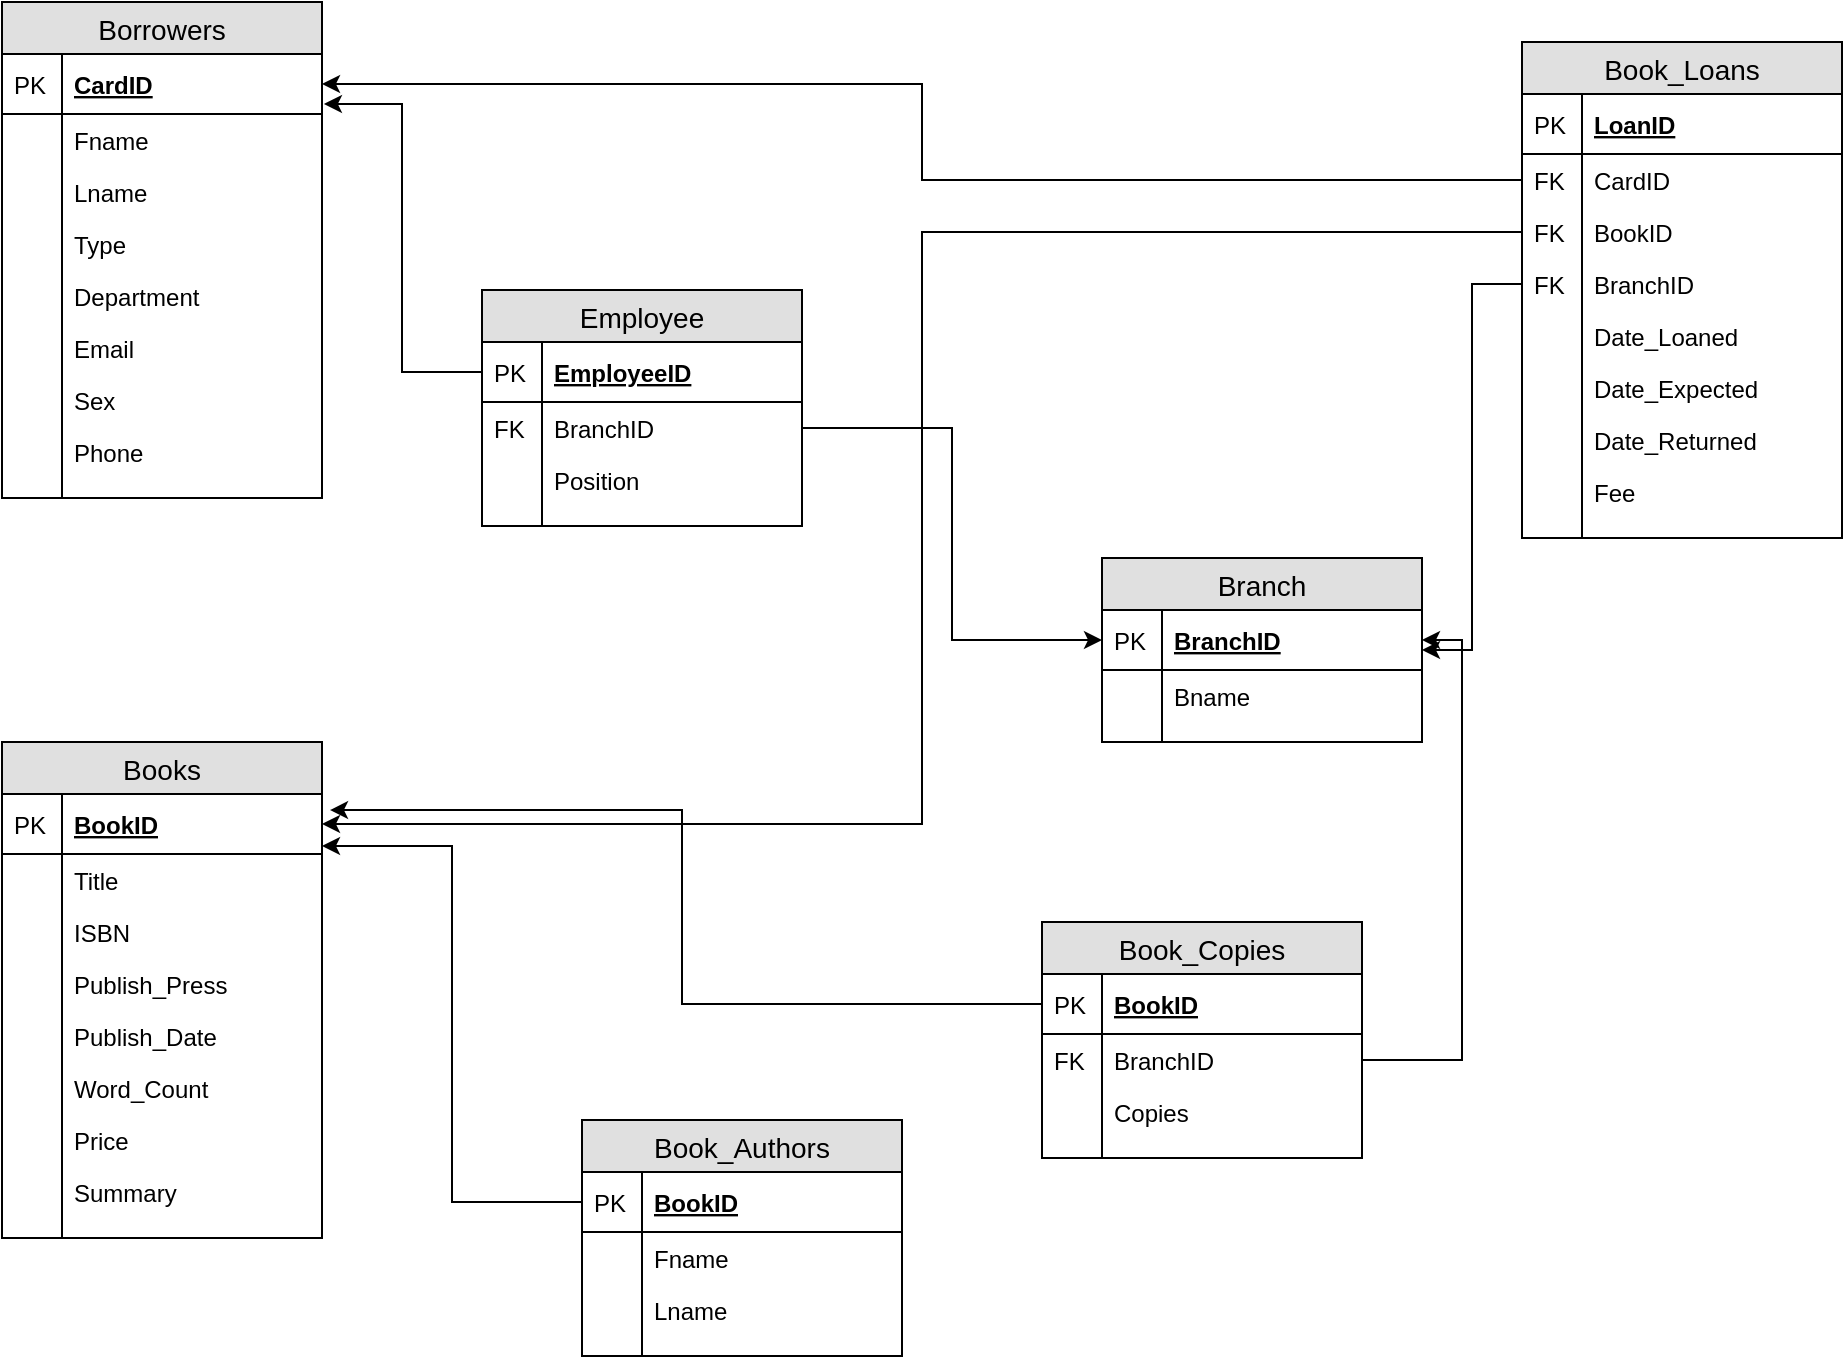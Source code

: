 <mxfile version="12.2.3" type="github" pages="1"><diagram name="Page-1" id="e56a1550-8fbb-45ad-956c-1786394a9013"><mxGraphModel dx="1408" dy="731" grid="1" gridSize="10" guides="1" tooltips="1" connect="1" arrows="1" fold="1" page="1" pageScale="1" pageWidth="1100" pageHeight="850" background="#ffffff" math="0" shadow="0"><root><mxCell id="0"/><mxCell id="1" parent="0"/><mxCell id="LZqn6w5sc886-a7bWLc2-1" value="Borrowers" style="swimlane;fontStyle=0;childLayout=stackLayout;horizontal=1;startSize=26;fillColor=#e0e0e0;horizontalStack=0;resizeParent=1;resizeParentMax=0;resizeLast=0;collapsible=1;marginBottom=0;swimlaneFillColor=#ffffff;align=center;fontSize=14;" vertex="1" parent="1"><mxGeometry x="20" y="130" width="160" height="248" as="geometry"/></mxCell><mxCell id="LZqn6w5sc886-a7bWLc2-2" value="CardID" style="shape=partialRectangle;top=0;left=0;right=0;bottom=1;align=left;verticalAlign=middle;fillColor=none;spacingLeft=34;spacingRight=4;overflow=hidden;rotatable=0;points=[[0,0.5],[1,0.5]];portConstraint=eastwest;dropTarget=0;fontStyle=5;fontSize=12;" vertex="1" parent="LZqn6w5sc886-a7bWLc2-1"><mxGeometry y="26" width="160" height="30" as="geometry"/></mxCell><mxCell id="LZqn6w5sc886-a7bWLc2-3" value="PK" style="shape=partialRectangle;top=0;left=0;bottom=0;fillColor=none;align=left;verticalAlign=middle;spacingLeft=4;spacingRight=4;overflow=hidden;rotatable=0;points=[];portConstraint=eastwest;part=1;fontSize=12;" vertex="1" connectable="0" parent="LZqn6w5sc886-a7bWLc2-2"><mxGeometry width="30" height="30" as="geometry"/></mxCell><mxCell id="LZqn6w5sc886-a7bWLc2-4" value="Fname" style="shape=partialRectangle;top=0;left=0;right=0;bottom=0;align=left;verticalAlign=top;fillColor=none;spacingLeft=34;spacingRight=4;overflow=hidden;rotatable=0;points=[[0,0.5],[1,0.5]];portConstraint=eastwest;dropTarget=0;fontSize=12;" vertex="1" parent="LZqn6w5sc886-a7bWLc2-1"><mxGeometry y="56" width="160" height="26" as="geometry"/></mxCell><mxCell id="LZqn6w5sc886-a7bWLc2-5" value="" style="shape=partialRectangle;top=0;left=0;bottom=0;fillColor=none;align=left;verticalAlign=top;spacingLeft=4;spacingRight=4;overflow=hidden;rotatable=0;points=[];portConstraint=eastwest;part=1;fontSize=12;" vertex="1" connectable="0" parent="LZqn6w5sc886-a7bWLc2-4"><mxGeometry width="30" height="26" as="geometry"/></mxCell><mxCell id="LZqn6w5sc886-a7bWLc2-6" value="Lname" style="shape=partialRectangle;top=0;left=0;right=0;bottom=0;align=left;verticalAlign=top;fillColor=none;spacingLeft=34;spacingRight=4;overflow=hidden;rotatable=0;points=[[0,0.5],[1,0.5]];portConstraint=eastwest;dropTarget=0;fontSize=12;" vertex="1" parent="LZqn6w5sc886-a7bWLc2-1"><mxGeometry y="82" width="160" height="26" as="geometry"/></mxCell><mxCell id="LZqn6w5sc886-a7bWLc2-7" value="" style="shape=partialRectangle;top=0;left=0;bottom=0;fillColor=none;align=left;verticalAlign=top;spacingLeft=4;spacingRight=4;overflow=hidden;rotatable=0;points=[];portConstraint=eastwest;part=1;fontSize=12;" vertex="1" connectable="0" parent="LZqn6w5sc886-a7bWLc2-6"><mxGeometry width="30" height="26" as="geometry"/></mxCell><mxCell id="LZqn6w5sc886-a7bWLc2-8" value="Type" style="shape=partialRectangle;top=0;left=0;right=0;bottom=0;align=left;verticalAlign=top;fillColor=none;spacingLeft=34;spacingRight=4;overflow=hidden;rotatable=0;points=[[0,0.5],[1,0.5]];portConstraint=eastwest;dropTarget=0;fontSize=12;" vertex="1" parent="LZqn6w5sc886-a7bWLc2-1"><mxGeometry y="108" width="160" height="26" as="geometry"/></mxCell><mxCell id="LZqn6w5sc886-a7bWLc2-9" value="" style="shape=partialRectangle;top=0;left=0;bottom=0;fillColor=none;align=left;verticalAlign=top;spacingLeft=4;spacingRight=4;overflow=hidden;rotatable=0;points=[];portConstraint=eastwest;part=1;fontSize=12;" vertex="1" connectable="0" parent="LZqn6w5sc886-a7bWLc2-8"><mxGeometry width="30" height="26" as="geometry"/></mxCell><mxCell id="LZqn6w5sc886-a7bWLc2-23" value="Department" style="shape=partialRectangle;top=0;left=0;right=0;bottom=0;align=left;verticalAlign=top;fillColor=none;spacingLeft=34;spacingRight=4;overflow=hidden;rotatable=0;points=[[0,0.5],[1,0.5]];portConstraint=eastwest;dropTarget=0;fontSize=12;" vertex="1" parent="LZqn6w5sc886-a7bWLc2-1"><mxGeometry y="134" width="160" height="26" as="geometry"/></mxCell><mxCell id="LZqn6w5sc886-a7bWLc2-24" value="" style="shape=partialRectangle;top=0;left=0;bottom=0;fillColor=none;align=left;verticalAlign=top;spacingLeft=4;spacingRight=4;overflow=hidden;rotatable=0;points=[];portConstraint=eastwest;part=1;fontSize=12;" vertex="1" connectable="0" parent="LZqn6w5sc886-a7bWLc2-23"><mxGeometry width="30" height="26" as="geometry"/></mxCell><mxCell id="LZqn6w5sc886-a7bWLc2-25" value="Email" style="shape=partialRectangle;top=0;left=0;right=0;bottom=0;align=left;verticalAlign=top;fillColor=none;spacingLeft=34;spacingRight=4;overflow=hidden;rotatable=0;points=[[0,0.5],[1,0.5]];portConstraint=eastwest;dropTarget=0;fontSize=12;" vertex="1" parent="LZqn6w5sc886-a7bWLc2-1"><mxGeometry y="160" width="160" height="26" as="geometry"/></mxCell><mxCell id="LZqn6w5sc886-a7bWLc2-26" value="" style="shape=partialRectangle;top=0;left=0;bottom=0;fillColor=none;align=left;verticalAlign=top;spacingLeft=4;spacingRight=4;overflow=hidden;rotatable=0;points=[];portConstraint=eastwest;part=1;fontSize=12;" vertex="1" connectable="0" parent="LZqn6w5sc886-a7bWLc2-25"><mxGeometry width="30" height="26" as="geometry"/></mxCell><mxCell id="LZqn6w5sc886-a7bWLc2-27" value="Sex&#xA;" style="shape=partialRectangle;top=0;left=0;right=0;bottom=0;align=left;verticalAlign=top;fillColor=none;spacingLeft=34;spacingRight=4;overflow=hidden;rotatable=0;points=[[0,0.5],[1,0.5]];portConstraint=eastwest;dropTarget=0;fontSize=12;" vertex="1" parent="LZqn6w5sc886-a7bWLc2-1"><mxGeometry y="186" width="160" height="26" as="geometry"/></mxCell><mxCell id="LZqn6w5sc886-a7bWLc2-28" value="" style="shape=partialRectangle;top=0;left=0;bottom=0;fillColor=none;align=left;verticalAlign=top;spacingLeft=4;spacingRight=4;overflow=hidden;rotatable=0;points=[];portConstraint=eastwest;part=1;fontSize=12;" vertex="1" connectable="0" parent="LZqn6w5sc886-a7bWLc2-27"><mxGeometry width="30" height="26" as="geometry"/></mxCell><mxCell id="LZqn6w5sc886-a7bWLc2-29" value="Phone" style="shape=partialRectangle;top=0;left=0;right=0;bottom=0;align=left;verticalAlign=top;fillColor=none;spacingLeft=34;spacingRight=4;overflow=hidden;rotatable=0;points=[[0,0.5],[1,0.5]];portConstraint=eastwest;dropTarget=0;fontSize=12;" vertex="1" parent="LZqn6w5sc886-a7bWLc2-1"><mxGeometry y="212" width="160" height="26" as="geometry"/></mxCell><mxCell id="LZqn6w5sc886-a7bWLc2-30" value="" style="shape=partialRectangle;top=0;left=0;bottom=0;fillColor=none;align=left;verticalAlign=top;spacingLeft=4;spacingRight=4;overflow=hidden;rotatable=0;points=[];portConstraint=eastwest;part=1;fontSize=12;" vertex="1" connectable="0" parent="LZqn6w5sc886-a7bWLc2-29"><mxGeometry width="30" height="26" as="geometry"/></mxCell><object label="" f="" id="LZqn6w5sc886-a7bWLc2-10"><mxCell style="shape=partialRectangle;top=0;left=0;right=0;bottom=0;align=left;verticalAlign=top;fillColor=none;spacingLeft=34;spacingRight=4;overflow=hidden;rotatable=0;points=[[0,0.5],[1,0.5]];portConstraint=eastwest;dropTarget=0;fontSize=12;" vertex="1" parent="LZqn6w5sc886-a7bWLc2-1"><mxGeometry y="238" width="160" height="10" as="geometry"/></mxCell></object><mxCell id="LZqn6w5sc886-a7bWLc2-11" value="" style="shape=partialRectangle;top=0;left=0;bottom=0;fillColor=none;align=left;verticalAlign=top;spacingLeft=4;spacingRight=4;overflow=hidden;rotatable=0;points=[];portConstraint=eastwest;part=1;fontSize=12;" vertex="1" connectable="0" parent="LZqn6w5sc886-a7bWLc2-10"><mxGeometry width="30" height="10" as="geometry"/></mxCell><mxCell id="LZqn6w5sc886-a7bWLc2-33" value="Books" style="swimlane;fontStyle=0;childLayout=stackLayout;horizontal=1;startSize=26;fillColor=#e0e0e0;horizontalStack=0;resizeParent=1;resizeParentMax=0;resizeLast=0;collapsible=1;marginBottom=0;swimlaneFillColor=#ffffff;align=center;fontSize=14;" vertex="1" parent="1"><mxGeometry x="20" y="500" width="160" height="248" as="geometry"/></mxCell><mxCell id="LZqn6w5sc886-a7bWLc2-34" value="BookID" style="shape=partialRectangle;top=0;left=0;right=0;bottom=1;align=left;verticalAlign=middle;fillColor=none;spacingLeft=34;spacingRight=4;overflow=hidden;rotatable=0;points=[[0,0.5],[1,0.5]];portConstraint=eastwest;dropTarget=0;fontStyle=5;fontSize=12;" vertex="1" parent="LZqn6w5sc886-a7bWLc2-33"><mxGeometry y="26" width="160" height="30" as="geometry"/></mxCell><mxCell id="LZqn6w5sc886-a7bWLc2-35" value="PK" style="shape=partialRectangle;top=0;left=0;bottom=0;fillColor=none;align=left;verticalAlign=middle;spacingLeft=4;spacingRight=4;overflow=hidden;rotatable=0;points=[];portConstraint=eastwest;part=1;fontSize=12;" vertex="1" connectable="0" parent="LZqn6w5sc886-a7bWLc2-34"><mxGeometry width="30" height="30" as="geometry"/></mxCell><mxCell id="LZqn6w5sc886-a7bWLc2-36" value="Title" style="shape=partialRectangle;top=0;left=0;right=0;bottom=0;align=left;verticalAlign=top;fillColor=none;spacingLeft=34;spacingRight=4;overflow=hidden;rotatable=0;points=[[0,0.5],[1,0.5]];portConstraint=eastwest;dropTarget=0;fontSize=12;" vertex="1" parent="LZqn6w5sc886-a7bWLc2-33"><mxGeometry y="56" width="160" height="26" as="geometry"/></mxCell><mxCell id="LZqn6w5sc886-a7bWLc2-37" value="" style="shape=partialRectangle;top=0;left=0;bottom=0;fillColor=none;align=left;verticalAlign=top;spacingLeft=4;spacingRight=4;overflow=hidden;rotatable=0;points=[];portConstraint=eastwest;part=1;fontSize=12;" vertex="1" connectable="0" parent="LZqn6w5sc886-a7bWLc2-36"><mxGeometry width="30" height="26" as="geometry"/></mxCell><mxCell id="LZqn6w5sc886-a7bWLc2-38" value="ISBN" style="shape=partialRectangle;top=0;left=0;right=0;bottom=0;align=left;verticalAlign=top;fillColor=none;spacingLeft=34;spacingRight=4;overflow=hidden;rotatable=0;points=[[0,0.5],[1,0.5]];portConstraint=eastwest;dropTarget=0;fontSize=12;" vertex="1" parent="LZqn6w5sc886-a7bWLc2-33"><mxGeometry y="82" width="160" height="26" as="geometry"/></mxCell><mxCell id="LZqn6w5sc886-a7bWLc2-39" value="" style="shape=partialRectangle;top=0;left=0;bottom=0;fillColor=none;align=left;verticalAlign=top;spacingLeft=4;spacingRight=4;overflow=hidden;rotatable=0;points=[];portConstraint=eastwest;part=1;fontSize=12;" vertex="1" connectable="0" parent="LZqn6w5sc886-a7bWLc2-38"><mxGeometry width="30" height="26" as="geometry"/></mxCell><mxCell id="LZqn6w5sc886-a7bWLc2-40" value="Publish_Press" style="shape=partialRectangle;top=0;left=0;right=0;bottom=0;align=left;verticalAlign=top;fillColor=none;spacingLeft=34;spacingRight=4;overflow=hidden;rotatable=0;points=[[0,0.5],[1,0.5]];portConstraint=eastwest;dropTarget=0;fontSize=12;" vertex="1" parent="LZqn6w5sc886-a7bWLc2-33"><mxGeometry y="108" width="160" height="26" as="geometry"/></mxCell><mxCell id="LZqn6w5sc886-a7bWLc2-41" value="" style="shape=partialRectangle;top=0;left=0;bottom=0;fillColor=none;align=left;verticalAlign=top;spacingLeft=4;spacingRight=4;overflow=hidden;rotatable=0;points=[];portConstraint=eastwest;part=1;fontSize=12;" vertex="1" connectable="0" parent="LZqn6w5sc886-a7bWLc2-40"><mxGeometry width="30" height="26" as="geometry"/></mxCell><mxCell id="LZqn6w5sc886-a7bWLc2-44" value="Publish_Date" style="shape=partialRectangle;top=0;left=0;right=0;bottom=0;align=left;verticalAlign=top;fillColor=none;spacingLeft=34;spacingRight=4;overflow=hidden;rotatable=0;points=[[0,0.5],[1,0.5]];portConstraint=eastwest;dropTarget=0;fontSize=12;" vertex="1" parent="LZqn6w5sc886-a7bWLc2-33"><mxGeometry y="134" width="160" height="26" as="geometry"/></mxCell><mxCell id="LZqn6w5sc886-a7bWLc2-45" value="" style="shape=partialRectangle;top=0;left=0;bottom=0;fillColor=none;align=left;verticalAlign=top;spacingLeft=4;spacingRight=4;overflow=hidden;rotatable=0;points=[];portConstraint=eastwest;part=1;fontSize=12;" vertex="1" connectable="0" parent="LZqn6w5sc886-a7bWLc2-44"><mxGeometry width="30" height="26" as="geometry"/></mxCell><mxCell id="LZqn6w5sc886-a7bWLc2-46" value="Word_Count" style="shape=partialRectangle;top=0;left=0;right=0;bottom=0;align=left;verticalAlign=top;fillColor=none;spacingLeft=34;spacingRight=4;overflow=hidden;rotatable=0;points=[[0,0.5],[1,0.5]];portConstraint=eastwest;dropTarget=0;fontSize=12;" vertex="1" parent="LZqn6w5sc886-a7bWLc2-33"><mxGeometry y="160" width="160" height="26" as="geometry"/></mxCell><mxCell id="LZqn6w5sc886-a7bWLc2-47" value="" style="shape=partialRectangle;top=0;left=0;bottom=0;fillColor=none;align=left;verticalAlign=top;spacingLeft=4;spacingRight=4;overflow=hidden;rotatable=0;points=[];portConstraint=eastwest;part=1;fontSize=12;" vertex="1" connectable="0" parent="LZqn6w5sc886-a7bWLc2-46"><mxGeometry width="30" height="26" as="geometry"/></mxCell><mxCell id="LZqn6w5sc886-a7bWLc2-48" value="Price" style="shape=partialRectangle;top=0;left=0;right=0;bottom=0;align=left;verticalAlign=top;fillColor=none;spacingLeft=34;spacingRight=4;overflow=hidden;rotatable=0;points=[[0,0.5],[1,0.5]];portConstraint=eastwest;dropTarget=0;fontSize=12;" vertex="1" parent="LZqn6w5sc886-a7bWLc2-33"><mxGeometry y="186" width="160" height="26" as="geometry"/></mxCell><mxCell id="LZqn6w5sc886-a7bWLc2-49" value="" style="shape=partialRectangle;top=0;left=0;bottom=0;fillColor=none;align=left;verticalAlign=top;spacingLeft=4;spacingRight=4;overflow=hidden;rotatable=0;points=[];portConstraint=eastwest;part=1;fontSize=12;" vertex="1" connectable="0" parent="LZqn6w5sc886-a7bWLc2-48"><mxGeometry width="30" height="26" as="geometry"/></mxCell><mxCell id="LZqn6w5sc886-a7bWLc2-50" value="Summary" style="shape=partialRectangle;top=0;left=0;right=0;bottom=0;align=left;verticalAlign=top;fillColor=none;spacingLeft=34;spacingRight=4;overflow=hidden;rotatable=0;points=[[0,0.5],[1,0.5]];portConstraint=eastwest;dropTarget=0;fontSize=12;" vertex="1" parent="LZqn6w5sc886-a7bWLc2-33"><mxGeometry y="212" width="160" height="26" as="geometry"/></mxCell><mxCell id="LZqn6w5sc886-a7bWLc2-51" value="" style="shape=partialRectangle;top=0;left=0;bottom=0;fillColor=none;align=left;verticalAlign=top;spacingLeft=4;spacingRight=4;overflow=hidden;rotatable=0;points=[];portConstraint=eastwest;part=1;fontSize=12;" vertex="1" connectable="0" parent="LZqn6w5sc886-a7bWLc2-50"><mxGeometry width="30" height="26" as="geometry"/></mxCell><mxCell id="LZqn6w5sc886-a7bWLc2-42" value="" style="shape=partialRectangle;top=0;left=0;right=0;bottom=0;align=left;verticalAlign=top;fillColor=none;spacingLeft=34;spacingRight=4;overflow=hidden;rotatable=0;points=[[0,0.5],[1,0.5]];portConstraint=eastwest;dropTarget=0;fontSize=12;" vertex="1" parent="LZqn6w5sc886-a7bWLc2-33"><mxGeometry y="238" width="160" height="10" as="geometry"/></mxCell><mxCell id="LZqn6w5sc886-a7bWLc2-43" value="" style="shape=partialRectangle;top=0;left=0;bottom=0;fillColor=none;align=left;verticalAlign=top;spacingLeft=4;spacingRight=4;overflow=hidden;rotatable=0;points=[];portConstraint=eastwest;part=1;fontSize=12;" vertex="1" connectable="0" parent="LZqn6w5sc886-a7bWLc2-42"><mxGeometry width="30" height="10" as="geometry"/></mxCell><mxCell id="LZqn6w5sc886-a7bWLc2-53" value="Book_Authors" style="swimlane;fontStyle=0;childLayout=stackLayout;horizontal=1;startSize=26;fillColor=#e0e0e0;horizontalStack=0;resizeParent=1;resizeParentMax=0;resizeLast=0;collapsible=1;marginBottom=0;swimlaneFillColor=#ffffff;align=center;fontSize=14;" vertex="1" parent="1"><mxGeometry x="310" y="689" width="160" height="118" as="geometry"/></mxCell><mxCell id="LZqn6w5sc886-a7bWLc2-54" value="BookID" style="shape=partialRectangle;top=0;left=0;right=0;bottom=1;align=left;verticalAlign=middle;fillColor=none;spacingLeft=34;spacingRight=4;overflow=hidden;rotatable=0;points=[[0,0.5],[1,0.5]];portConstraint=eastwest;dropTarget=0;fontStyle=5;fontSize=12;" vertex="1" parent="LZqn6w5sc886-a7bWLc2-53"><mxGeometry y="26" width="160" height="30" as="geometry"/></mxCell><mxCell id="LZqn6w5sc886-a7bWLc2-55" value="PK" style="shape=partialRectangle;top=0;left=0;bottom=0;fillColor=none;align=left;verticalAlign=middle;spacingLeft=4;spacingRight=4;overflow=hidden;rotatable=0;points=[];portConstraint=eastwest;part=1;fontSize=12;" vertex="1" connectable="0" parent="LZqn6w5sc886-a7bWLc2-54"><mxGeometry width="30" height="30" as="geometry"/></mxCell><mxCell id="LZqn6w5sc886-a7bWLc2-58" value="Fname" style="shape=partialRectangle;top=0;left=0;right=0;bottom=0;align=left;verticalAlign=top;fillColor=none;spacingLeft=34;spacingRight=4;overflow=hidden;rotatable=0;points=[[0,0.5],[1,0.5]];portConstraint=eastwest;dropTarget=0;fontSize=12;" vertex="1" parent="LZqn6w5sc886-a7bWLc2-53"><mxGeometry y="56" width="160" height="26" as="geometry"/></mxCell><mxCell id="LZqn6w5sc886-a7bWLc2-59" value="" style="shape=partialRectangle;top=0;left=0;bottom=0;fillColor=none;align=left;verticalAlign=top;spacingLeft=4;spacingRight=4;overflow=hidden;rotatable=0;points=[];portConstraint=eastwest;part=1;fontSize=12;" vertex="1" connectable="0" parent="LZqn6w5sc886-a7bWLc2-58"><mxGeometry width="30" height="26" as="geometry"/></mxCell><mxCell id="LZqn6w5sc886-a7bWLc2-60" value="Lname" style="shape=partialRectangle;top=0;left=0;right=0;bottom=0;align=left;verticalAlign=top;fillColor=none;spacingLeft=34;spacingRight=4;overflow=hidden;rotatable=0;points=[[0,0.5],[1,0.5]];portConstraint=eastwest;dropTarget=0;fontSize=12;" vertex="1" parent="LZqn6w5sc886-a7bWLc2-53"><mxGeometry y="82" width="160" height="26" as="geometry"/></mxCell><mxCell id="LZqn6w5sc886-a7bWLc2-61" value="" style="shape=partialRectangle;top=0;left=0;bottom=0;fillColor=none;align=left;verticalAlign=top;spacingLeft=4;spacingRight=4;overflow=hidden;rotatable=0;points=[];portConstraint=eastwest;part=1;fontSize=12;" vertex="1" connectable="0" parent="LZqn6w5sc886-a7bWLc2-60"><mxGeometry width="30" height="26" as="geometry"/></mxCell><mxCell id="LZqn6w5sc886-a7bWLc2-62" value="" style="shape=partialRectangle;top=0;left=0;right=0;bottom=0;align=left;verticalAlign=top;fillColor=none;spacingLeft=34;spacingRight=4;overflow=hidden;rotatable=0;points=[[0,0.5],[1,0.5]];portConstraint=eastwest;dropTarget=0;fontSize=12;" vertex="1" parent="LZqn6w5sc886-a7bWLc2-53"><mxGeometry y="108" width="160" height="10" as="geometry"/></mxCell><mxCell id="LZqn6w5sc886-a7bWLc2-63" value="" style="shape=partialRectangle;top=0;left=0;bottom=0;fillColor=none;align=left;verticalAlign=top;spacingLeft=4;spacingRight=4;overflow=hidden;rotatable=0;points=[];portConstraint=eastwest;part=1;fontSize=12;" vertex="1" connectable="0" parent="LZqn6w5sc886-a7bWLc2-62"><mxGeometry width="30" height="10" as="geometry"/></mxCell><mxCell id="LZqn6w5sc886-a7bWLc2-64" value="Book_Copies" style="swimlane;fontStyle=0;childLayout=stackLayout;horizontal=1;startSize=26;fillColor=#e0e0e0;horizontalStack=0;resizeParent=1;resizeParentMax=0;resizeLast=0;collapsible=1;marginBottom=0;swimlaneFillColor=#ffffff;align=center;fontSize=14;" vertex="1" parent="1"><mxGeometry x="540" y="590" width="160" height="118" as="geometry"/></mxCell><mxCell id="LZqn6w5sc886-a7bWLc2-65" value="BookID" style="shape=partialRectangle;top=0;left=0;right=0;bottom=1;align=left;verticalAlign=middle;fillColor=none;spacingLeft=34;spacingRight=4;overflow=hidden;rotatable=0;points=[[0,0.5],[1,0.5]];portConstraint=eastwest;dropTarget=0;fontStyle=5;fontSize=12;" vertex="1" parent="LZqn6w5sc886-a7bWLc2-64"><mxGeometry y="26" width="160" height="30" as="geometry"/></mxCell><mxCell id="LZqn6w5sc886-a7bWLc2-66" value="PK" style="shape=partialRectangle;top=0;left=0;bottom=0;fillColor=none;align=left;verticalAlign=middle;spacingLeft=4;spacingRight=4;overflow=hidden;rotatable=0;points=[];portConstraint=eastwest;part=1;fontSize=12;" vertex="1" connectable="0" parent="LZqn6w5sc886-a7bWLc2-65"><mxGeometry width="30" height="30" as="geometry"/></mxCell><mxCell id="LZqn6w5sc886-a7bWLc2-67" value="BranchID" style="shape=partialRectangle;top=0;left=0;right=0;bottom=0;align=left;verticalAlign=top;fillColor=none;spacingLeft=34;spacingRight=4;overflow=hidden;rotatable=0;points=[[0,0.5],[1,0.5]];portConstraint=eastwest;dropTarget=0;fontSize=12;" vertex="1" parent="LZqn6w5sc886-a7bWLc2-64"><mxGeometry y="56" width="160" height="26" as="geometry"/></mxCell><mxCell id="LZqn6w5sc886-a7bWLc2-68" value="FK" style="shape=partialRectangle;top=0;left=0;bottom=0;fillColor=none;align=left;verticalAlign=top;spacingLeft=4;spacingRight=4;overflow=hidden;rotatable=0;points=[];portConstraint=eastwest;part=1;fontSize=12;" vertex="1" connectable="0" parent="LZqn6w5sc886-a7bWLc2-67"><mxGeometry width="30" height="26" as="geometry"/></mxCell><mxCell id="LZqn6w5sc886-a7bWLc2-69" value="Copies" style="shape=partialRectangle;top=0;left=0;right=0;bottom=0;align=left;verticalAlign=top;fillColor=none;spacingLeft=34;spacingRight=4;overflow=hidden;rotatable=0;points=[[0,0.5],[1,0.5]];portConstraint=eastwest;dropTarget=0;fontSize=12;" vertex="1" parent="LZqn6w5sc886-a7bWLc2-64"><mxGeometry y="82" width="160" height="26" as="geometry"/></mxCell><mxCell id="LZqn6w5sc886-a7bWLc2-70" value="" style="shape=partialRectangle;top=0;left=0;bottom=0;fillColor=none;align=left;verticalAlign=top;spacingLeft=4;spacingRight=4;overflow=hidden;rotatable=0;points=[];portConstraint=eastwest;part=1;fontSize=12;" vertex="1" connectable="0" parent="LZqn6w5sc886-a7bWLc2-69"><mxGeometry width="30" height="26" as="geometry"/></mxCell><mxCell id="LZqn6w5sc886-a7bWLc2-73" value="" style="shape=partialRectangle;top=0;left=0;right=0;bottom=0;align=left;verticalAlign=top;fillColor=none;spacingLeft=34;spacingRight=4;overflow=hidden;rotatable=0;points=[[0,0.5],[1,0.5]];portConstraint=eastwest;dropTarget=0;fontSize=12;" vertex="1" parent="LZqn6w5sc886-a7bWLc2-64"><mxGeometry y="108" width="160" height="10" as="geometry"/></mxCell><mxCell id="LZqn6w5sc886-a7bWLc2-74" value="" style="shape=partialRectangle;top=0;left=0;bottom=0;fillColor=none;align=left;verticalAlign=top;spacingLeft=4;spacingRight=4;overflow=hidden;rotatable=0;points=[];portConstraint=eastwest;part=1;fontSize=12;" vertex="1" connectable="0" parent="LZqn6w5sc886-a7bWLc2-73"><mxGeometry width="30" height="10" as="geometry"/></mxCell><mxCell id="LZqn6w5sc886-a7bWLc2-75" value="Employee" style="swimlane;fontStyle=0;childLayout=stackLayout;horizontal=1;startSize=26;fillColor=#e0e0e0;horizontalStack=0;resizeParent=1;resizeParentMax=0;resizeLast=0;collapsible=1;marginBottom=0;swimlaneFillColor=#ffffff;align=center;fontSize=14;" vertex="1" parent="1"><mxGeometry x="260" y="274" width="160" height="118" as="geometry"/></mxCell><mxCell id="LZqn6w5sc886-a7bWLc2-76" value="EmployeeID" style="shape=partialRectangle;top=0;left=0;right=0;bottom=1;align=left;verticalAlign=middle;fillColor=none;spacingLeft=34;spacingRight=4;overflow=hidden;rotatable=0;points=[[0,0.5],[1,0.5]];portConstraint=eastwest;dropTarget=0;fontStyle=5;fontSize=12;" vertex="1" parent="LZqn6w5sc886-a7bWLc2-75"><mxGeometry y="26" width="160" height="30" as="geometry"/></mxCell><mxCell id="LZqn6w5sc886-a7bWLc2-77" value="PK" style="shape=partialRectangle;top=0;left=0;bottom=0;fillColor=none;align=left;verticalAlign=middle;spacingLeft=4;spacingRight=4;overflow=hidden;rotatable=0;points=[];portConstraint=eastwest;part=1;fontSize=12;" vertex="1" connectable="0" parent="LZqn6w5sc886-a7bWLc2-76"><mxGeometry width="30" height="30" as="geometry"/></mxCell><mxCell id="LZqn6w5sc886-a7bWLc2-78" value="BranchID&#xA;" style="shape=partialRectangle;top=0;left=0;right=0;bottom=0;align=left;verticalAlign=top;fillColor=none;spacingLeft=34;spacingRight=4;overflow=hidden;rotatable=0;points=[[0,0.5],[1,0.5]];portConstraint=eastwest;dropTarget=0;fontSize=12;" vertex="1" parent="LZqn6w5sc886-a7bWLc2-75"><mxGeometry y="56" width="160" height="26" as="geometry"/></mxCell><mxCell id="LZqn6w5sc886-a7bWLc2-79" value="FK" style="shape=partialRectangle;top=0;left=0;bottom=0;fillColor=none;align=left;verticalAlign=top;spacingLeft=4;spacingRight=4;overflow=hidden;rotatable=0;points=[];portConstraint=eastwest;part=1;fontSize=12;" vertex="1" connectable="0" parent="LZqn6w5sc886-a7bWLc2-78"><mxGeometry width="30" height="26" as="geometry"/></mxCell><mxCell id="LZqn6w5sc886-a7bWLc2-80" value="Position" style="shape=partialRectangle;top=0;left=0;right=0;bottom=0;align=left;verticalAlign=top;fillColor=none;spacingLeft=34;spacingRight=4;overflow=hidden;rotatable=0;points=[[0,0.5],[1,0.5]];portConstraint=eastwest;dropTarget=0;fontSize=12;" vertex="1" parent="LZqn6w5sc886-a7bWLc2-75"><mxGeometry y="82" width="160" height="26" as="geometry"/></mxCell><mxCell id="LZqn6w5sc886-a7bWLc2-81" value="" style="shape=partialRectangle;top=0;left=0;bottom=0;fillColor=none;align=left;verticalAlign=top;spacingLeft=4;spacingRight=4;overflow=hidden;rotatable=0;points=[];portConstraint=eastwest;part=1;fontSize=12;" vertex="1" connectable="0" parent="LZqn6w5sc886-a7bWLc2-80"><mxGeometry width="30" height="26" as="geometry"/></mxCell><mxCell id="LZqn6w5sc886-a7bWLc2-84" value="" style="shape=partialRectangle;top=0;left=0;right=0;bottom=0;align=left;verticalAlign=top;fillColor=none;spacingLeft=34;spacingRight=4;overflow=hidden;rotatable=0;points=[[0,0.5],[1,0.5]];portConstraint=eastwest;dropTarget=0;fontSize=12;" vertex="1" parent="LZqn6w5sc886-a7bWLc2-75"><mxGeometry y="108" width="160" height="10" as="geometry"/></mxCell><mxCell id="LZqn6w5sc886-a7bWLc2-85" value="" style="shape=partialRectangle;top=0;left=0;bottom=0;fillColor=none;align=left;verticalAlign=top;spacingLeft=4;spacingRight=4;overflow=hidden;rotatable=0;points=[];portConstraint=eastwest;part=1;fontSize=12;" vertex="1" connectable="0" parent="LZqn6w5sc886-a7bWLc2-84"><mxGeometry width="30" height="10" as="geometry"/></mxCell><mxCell id="LZqn6w5sc886-a7bWLc2-86" value="Branch" style="swimlane;fontStyle=0;childLayout=stackLayout;horizontal=1;startSize=26;fillColor=#e0e0e0;horizontalStack=0;resizeParent=1;resizeParentMax=0;resizeLast=0;collapsible=1;marginBottom=0;swimlaneFillColor=#ffffff;align=center;fontSize=14;" vertex="1" parent="1"><mxGeometry x="570" y="408" width="160" height="92" as="geometry"/></mxCell><mxCell id="LZqn6w5sc886-a7bWLc2-87" value="BranchID" style="shape=partialRectangle;top=0;left=0;right=0;bottom=1;align=left;verticalAlign=middle;fillColor=none;spacingLeft=34;spacingRight=4;overflow=hidden;rotatable=0;points=[[0,0.5],[1,0.5]];portConstraint=eastwest;dropTarget=0;fontStyle=5;fontSize=12;" vertex="1" parent="LZqn6w5sc886-a7bWLc2-86"><mxGeometry y="26" width="160" height="30" as="geometry"/></mxCell><mxCell id="LZqn6w5sc886-a7bWLc2-88" value="PK" style="shape=partialRectangle;top=0;left=0;bottom=0;fillColor=none;align=left;verticalAlign=middle;spacingLeft=4;spacingRight=4;overflow=hidden;rotatable=0;points=[];portConstraint=eastwest;part=1;fontSize=12;" vertex="1" connectable="0" parent="LZqn6w5sc886-a7bWLc2-87"><mxGeometry width="30" height="30" as="geometry"/></mxCell><mxCell id="LZqn6w5sc886-a7bWLc2-89" value="Bname" style="shape=partialRectangle;top=0;left=0;right=0;bottom=0;align=left;verticalAlign=top;fillColor=none;spacingLeft=34;spacingRight=4;overflow=hidden;rotatable=0;points=[[0,0.5],[1,0.5]];portConstraint=eastwest;dropTarget=0;fontSize=12;" vertex="1" parent="LZqn6w5sc886-a7bWLc2-86"><mxGeometry y="56" width="160" height="26" as="geometry"/></mxCell><mxCell id="LZqn6w5sc886-a7bWLc2-90" value="" style="shape=partialRectangle;top=0;left=0;bottom=0;fillColor=none;align=left;verticalAlign=top;spacingLeft=4;spacingRight=4;overflow=hidden;rotatable=0;points=[];portConstraint=eastwest;part=1;fontSize=12;" vertex="1" connectable="0" parent="LZqn6w5sc886-a7bWLc2-89"><mxGeometry width="30" height="26" as="geometry"/></mxCell><mxCell id="LZqn6w5sc886-a7bWLc2-95" value="" style="shape=partialRectangle;top=0;left=0;right=0;bottom=0;align=left;verticalAlign=top;fillColor=none;spacingLeft=34;spacingRight=4;overflow=hidden;rotatable=0;points=[[0,0.5],[1,0.5]];portConstraint=eastwest;dropTarget=0;fontSize=12;" vertex="1" parent="LZqn6w5sc886-a7bWLc2-86"><mxGeometry y="82" width="160" height="10" as="geometry"/></mxCell><mxCell id="LZqn6w5sc886-a7bWLc2-96" value="" style="shape=partialRectangle;top=0;left=0;bottom=0;fillColor=none;align=left;verticalAlign=top;spacingLeft=4;spacingRight=4;overflow=hidden;rotatable=0;points=[];portConstraint=eastwest;part=1;fontSize=12;" vertex="1" connectable="0" parent="LZqn6w5sc886-a7bWLc2-95"><mxGeometry width="30" height="10" as="geometry"/></mxCell><mxCell id="LZqn6w5sc886-a7bWLc2-108" value="Book_Loans" style="swimlane;fontStyle=0;childLayout=stackLayout;horizontal=1;startSize=26;fillColor=#e0e0e0;horizontalStack=0;resizeParent=1;resizeParentMax=0;resizeLast=0;collapsible=1;marginBottom=0;swimlaneFillColor=#ffffff;align=center;fontSize=14;" vertex="1" parent="1"><mxGeometry x="780" y="150" width="160" height="248" as="geometry"/></mxCell><mxCell id="LZqn6w5sc886-a7bWLc2-109" value="LoanID" style="shape=partialRectangle;top=0;left=0;right=0;bottom=1;align=left;verticalAlign=middle;fillColor=none;spacingLeft=34;spacingRight=4;overflow=hidden;rotatable=0;points=[[0,0.5],[1,0.5]];portConstraint=eastwest;dropTarget=0;fontStyle=5;fontSize=12;" vertex="1" parent="LZqn6w5sc886-a7bWLc2-108"><mxGeometry y="26" width="160" height="30" as="geometry"/></mxCell><mxCell id="LZqn6w5sc886-a7bWLc2-110" value="PK" style="shape=partialRectangle;top=0;left=0;bottom=0;fillColor=none;align=left;verticalAlign=middle;spacingLeft=4;spacingRight=4;overflow=hidden;rotatable=0;points=[];portConstraint=eastwest;part=1;fontSize=12;" vertex="1" connectable="0" parent="LZqn6w5sc886-a7bWLc2-109"><mxGeometry width="30" height="30" as="geometry"/></mxCell><mxCell id="LZqn6w5sc886-a7bWLc2-111" value="CardID" style="shape=partialRectangle;top=0;left=0;right=0;bottom=0;align=left;verticalAlign=top;fillColor=none;spacingLeft=34;spacingRight=4;overflow=hidden;rotatable=0;points=[[0,0.5],[1,0.5]];portConstraint=eastwest;dropTarget=0;fontSize=12;" vertex="1" parent="LZqn6w5sc886-a7bWLc2-108"><mxGeometry y="56" width="160" height="26" as="geometry"/></mxCell><mxCell id="LZqn6w5sc886-a7bWLc2-112" value="FK" style="shape=partialRectangle;top=0;left=0;bottom=0;fillColor=none;align=left;verticalAlign=top;spacingLeft=4;spacingRight=4;overflow=hidden;rotatable=0;points=[];portConstraint=eastwest;part=1;fontSize=12;" vertex="1" connectable="0" parent="LZqn6w5sc886-a7bWLc2-111"><mxGeometry width="30" height="26" as="geometry"/></mxCell><mxCell id="LZqn6w5sc886-a7bWLc2-113" value="BookID" style="shape=partialRectangle;top=0;left=0;right=0;bottom=0;align=left;verticalAlign=top;fillColor=none;spacingLeft=34;spacingRight=4;overflow=hidden;rotatable=0;points=[[0,0.5],[1,0.5]];portConstraint=eastwest;dropTarget=0;fontSize=12;" vertex="1" parent="LZqn6w5sc886-a7bWLc2-108"><mxGeometry y="82" width="160" height="26" as="geometry"/></mxCell><mxCell id="LZqn6w5sc886-a7bWLc2-114" value="FK" style="shape=partialRectangle;top=0;left=0;bottom=0;fillColor=none;align=left;verticalAlign=top;spacingLeft=4;spacingRight=4;overflow=hidden;rotatable=0;points=[];portConstraint=eastwest;part=1;fontSize=12;" vertex="1" connectable="0" parent="LZqn6w5sc886-a7bWLc2-113"><mxGeometry width="30" height="26" as="geometry"/></mxCell><mxCell id="LZqn6w5sc886-a7bWLc2-115" value="BranchID" style="shape=partialRectangle;top=0;left=0;right=0;bottom=0;align=left;verticalAlign=top;fillColor=none;spacingLeft=34;spacingRight=4;overflow=hidden;rotatable=0;points=[[0,0.5],[1,0.5]];portConstraint=eastwest;dropTarget=0;fontSize=12;" vertex="1" parent="LZqn6w5sc886-a7bWLc2-108"><mxGeometry y="108" width="160" height="26" as="geometry"/></mxCell><mxCell id="LZqn6w5sc886-a7bWLc2-116" value="FK" style="shape=partialRectangle;top=0;left=0;bottom=0;fillColor=none;align=left;verticalAlign=top;spacingLeft=4;spacingRight=4;overflow=hidden;rotatable=0;points=[];portConstraint=eastwest;part=1;fontSize=12;" vertex="1" connectable="0" parent="LZqn6w5sc886-a7bWLc2-115"><mxGeometry width="30" height="26" as="geometry"/></mxCell><mxCell id="LZqn6w5sc886-a7bWLc2-119" value="Date_Loaned" style="shape=partialRectangle;top=0;left=0;right=0;bottom=0;align=left;verticalAlign=top;fillColor=none;spacingLeft=34;spacingRight=4;overflow=hidden;rotatable=0;points=[[0,0.5],[1,0.5]];portConstraint=eastwest;dropTarget=0;fontSize=12;" vertex="1" parent="LZqn6w5sc886-a7bWLc2-108"><mxGeometry y="134" width="160" height="26" as="geometry"/></mxCell><mxCell id="LZqn6w5sc886-a7bWLc2-120" value="" style="shape=partialRectangle;top=0;left=0;bottom=0;fillColor=none;align=left;verticalAlign=top;spacingLeft=4;spacingRight=4;overflow=hidden;rotatable=0;points=[];portConstraint=eastwest;part=1;fontSize=12;" vertex="1" connectable="0" parent="LZqn6w5sc886-a7bWLc2-119"><mxGeometry width="30" height="26" as="geometry"/></mxCell><mxCell id="LZqn6w5sc886-a7bWLc2-121" value="Date_Expected" style="shape=partialRectangle;top=0;left=0;right=0;bottom=0;align=left;verticalAlign=top;fillColor=none;spacingLeft=34;spacingRight=4;overflow=hidden;rotatable=0;points=[[0,0.5],[1,0.5]];portConstraint=eastwest;dropTarget=0;fontSize=12;" vertex="1" parent="LZqn6w5sc886-a7bWLc2-108"><mxGeometry y="160" width="160" height="26" as="geometry"/></mxCell><mxCell id="LZqn6w5sc886-a7bWLc2-122" value="" style="shape=partialRectangle;top=0;left=0;bottom=0;fillColor=none;align=left;verticalAlign=top;spacingLeft=4;spacingRight=4;overflow=hidden;rotatable=0;points=[];portConstraint=eastwest;part=1;fontSize=12;" vertex="1" connectable="0" parent="LZqn6w5sc886-a7bWLc2-121"><mxGeometry width="30" height="26" as="geometry"/></mxCell><mxCell id="LZqn6w5sc886-a7bWLc2-123" value="Date_Returned" style="shape=partialRectangle;top=0;left=0;right=0;bottom=0;align=left;verticalAlign=top;fillColor=none;spacingLeft=34;spacingRight=4;overflow=hidden;rotatable=0;points=[[0,0.5],[1,0.5]];portConstraint=eastwest;dropTarget=0;fontSize=12;" vertex="1" parent="LZqn6w5sc886-a7bWLc2-108"><mxGeometry y="186" width="160" height="26" as="geometry"/></mxCell><mxCell id="LZqn6w5sc886-a7bWLc2-124" value="" style="shape=partialRectangle;top=0;left=0;bottom=0;fillColor=none;align=left;verticalAlign=top;spacingLeft=4;spacingRight=4;overflow=hidden;rotatable=0;points=[];portConstraint=eastwest;part=1;fontSize=12;" vertex="1" connectable="0" parent="LZqn6w5sc886-a7bWLc2-123"><mxGeometry width="30" height="26" as="geometry"/></mxCell><mxCell id="LZqn6w5sc886-a7bWLc2-125" value="Fee" style="shape=partialRectangle;top=0;left=0;right=0;bottom=0;align=left;verticalAlign=top;fillColor=none;spacingLeft=34;spacingRight=4;overflow=hidden;rotatable=0;points=[[0,0.5],[1,0.5]];portConstraint=eastwest;dropTarget=0;fontSize=12;" vertex="1" parent="LZqn6w5sc886-a7bWLc2-108"><mxGeometry y="212" width="160" height="26" as="geometry"/></mxCell><mxCell id="LZqn6w5sc886-a7bWLc2-126" value="" style="shape=partialRectangle;top=0;left=0;bottom=0;fillColor=none;align=left;verticalAlign=top;spacingLeft=4;spacingRight=4;overflow=hidden;rotatable=0;points=[];portConstraint=eastwest;part=1;fontSize=12;" vertex="1" connectable="0" parent="LZqn6w5sc886-a7bWLc2-125"><mxGeometry width="30" height="26" as="geometry"/></mxCell><mxCell id="LZqn6w5sc886-a7bWLc2-117" value="" style="shape=partialRectangle;top=0;left=0;right=0;bottom=0;align=left;verticalAlign=top;fillColor=none;spacingLeft=34;spacingRight=4;overflow=hidden;rotatable=0;points=[[0,0.5],[1,0.5]];portConstraint=eastwest;dropTarget=0;fontSize=12;" vertex="1" parent="LZqn6w5sc886-a7bWLc2-108"><mxGeometry y="238" width="160" height="10" as="geometry"/></mxCell><mxCell id="LZqn6w5sc886-a7bWLc2-118" value="" style="shape=partialRectangle;top=0;left=0;bottom=0;fillColor=none;align=left;verticalAlign=top;spacingLeft=4;spacingRight=4;overflow=hidden;rotatable=0;points=[];portConstraint=eastwest;part=1;fontSize=12;" vertex="1" connectable="0" parent="LZqn6w5sc886-a7bWLc2-117"><mxGeometry width="30" height="10" as="geometry"/></mxCell><mxCell id="LZqn6w5sc886-a7bWLc2-128" style="edgeStyle=orthogonalEdgeStyle;rounded=0;orthogonalLoop=1;jettySize=auto;html=1;exitX=0;exitY=0.5;exitDx=0;exitDy=0;entryX=1;entryY=0.5;entryDx=0;entryDy=0;" edge="1" parent="1" source="LZqn6w5sc886-a7bWLc2-111" target="LZqn6w5sc886-a7bWLc2-2"><mxGeometry relative="1" as="geometry"/></mxCell><mxCell id="LZqn6w5sc886-a7bWLc2-129" style="edgeStyle=orthogonalEdgeStyle;rounded=0;orthogonalLoop=1;jettySize=auto;html=1;exitX=0;exitY=0.5;exitDx=0;exitDy=0;entryX=1;entryY=0.5;entryDx=0;entryDy=0;" edge="1" parent="1" source="LZqn6w5sc886-a7bWLc2-113" target="LZqn6w5sc886-a7bWLc2-34"><mxGeometry relative="1" as="geometry"/></mxCell><mxCell id="LZqn6w5sc886-a7bWLc2-134" style="edgeStyle=orthogonalEdgeStyle;rounded=0;orthogonalLoop=1;jettySize=auto;html=1;exitX=0;exitY=0.5;exitDx=0;exitDy=0;entryX=1;entryY=0.5;entryDx=0;entryDy=0;" edge="1" parent="1" source="LZqn6w5sc886-a7bWLc2-115" target="LZqn6w5sc886-a7bWLc2-86"><mxGeometry relative="1" as="geometry"/></mxCell><mxCell id="LZqn6w5sc886-a7bWLc2-135" style="edgeStyle=orthogonalEdgeStyle;rounded=0;orthogonalLoop=1;jettySize=auto;html=1;exitX=1;exitY=0.5;exitDx=0;exitDy=0;entryX=1;entryY=0.5;entryDx=0;entryDy=0;" edge="1" parent="1" source="LZqn6w5sc886-a7bWLc2-67" target="LZqn6w5sc886-a7bWLc2-87"><mxGeometry relative="1" as="geometry"/></mxCell><mxCell id="LZqn6w5sc886-a7bWLc2-138" style="edgeStyle=orthogonalEdgeStyle;rounded=0;orthogonalLoop=1;jettySize=auto;html=1;exitX=0;exitY=0.5;exitDx=0;exitDy=0;entryX=1.006;entryY=0.833;entryDx=0;entryDy=0;entryPerimeter=0;" edge="1" parent="1" source="LZqn6w5sc886-a7bWLc2-76" target="LZqn6w5sc886-a7bWLc2-2"><mxGeometry relative="1" as="geometry"/></mxCell><mxCell id="LZqn6w5sc886-a7bWLc2-139" style="edgeStyle=orthogonalEdgeStyle;rounded=0;orthogonalLoop=1;jettySize=auto;html=1;exitX=0;exitY=0.5;exitDx=0;exitDy=0;entryX=1;entryY=-0.154;entryDx=0;entryDy=0;entryPerimeter=0;" edge="1" parent="1" source="LZqn6w5sc886-a7bWLc2-54" target="LZqn6w5sc886-a7bWLc2-36"><mxGeometry relative="1" as="geometry"/></mxCell><mxCell id="LZqn6w5sc886-a7bWLc2-140" style="edgeStyle=orthogonalEdgeStyle;rounded=0;orthogonalLoop=1;jettySize=auto;html=1;exitX=0;exitY=0.5;exitDx=0;exitDy=0;entryX=1.025;entryY=0.267;entryDx=0;entryDy=0;entryPerimeter=0;" edge="1" parent="1" source="LZqn6w5sc886-a7bWLc2-65" target="LZqn6w5sc886-a7bWLc2-34"><mxGeometry relative="1" as="geometry"/></mxCell><mxCell id="LZqn6w5sc886-a7bWLc2-141" style="edgeStyle=orthogonalEdgeStyle;rounded=0;orthogonalLoop=1;jettySize=auto;html=1;exitX=1;exitY=0.5;exitDx=0;exitDy=0;entryX=0;entryY=0.5;entryDx=0;entryDy=0;" edge="1" parent="1" source="LZqn6w5sc886-a7bWLc2-78" target="LZqn6w5sc886-a7bWLc2-87"><mxGeometry relative="1" as="geometry"/></mxCell></root></mxGraphModel></diagram></mxfile>